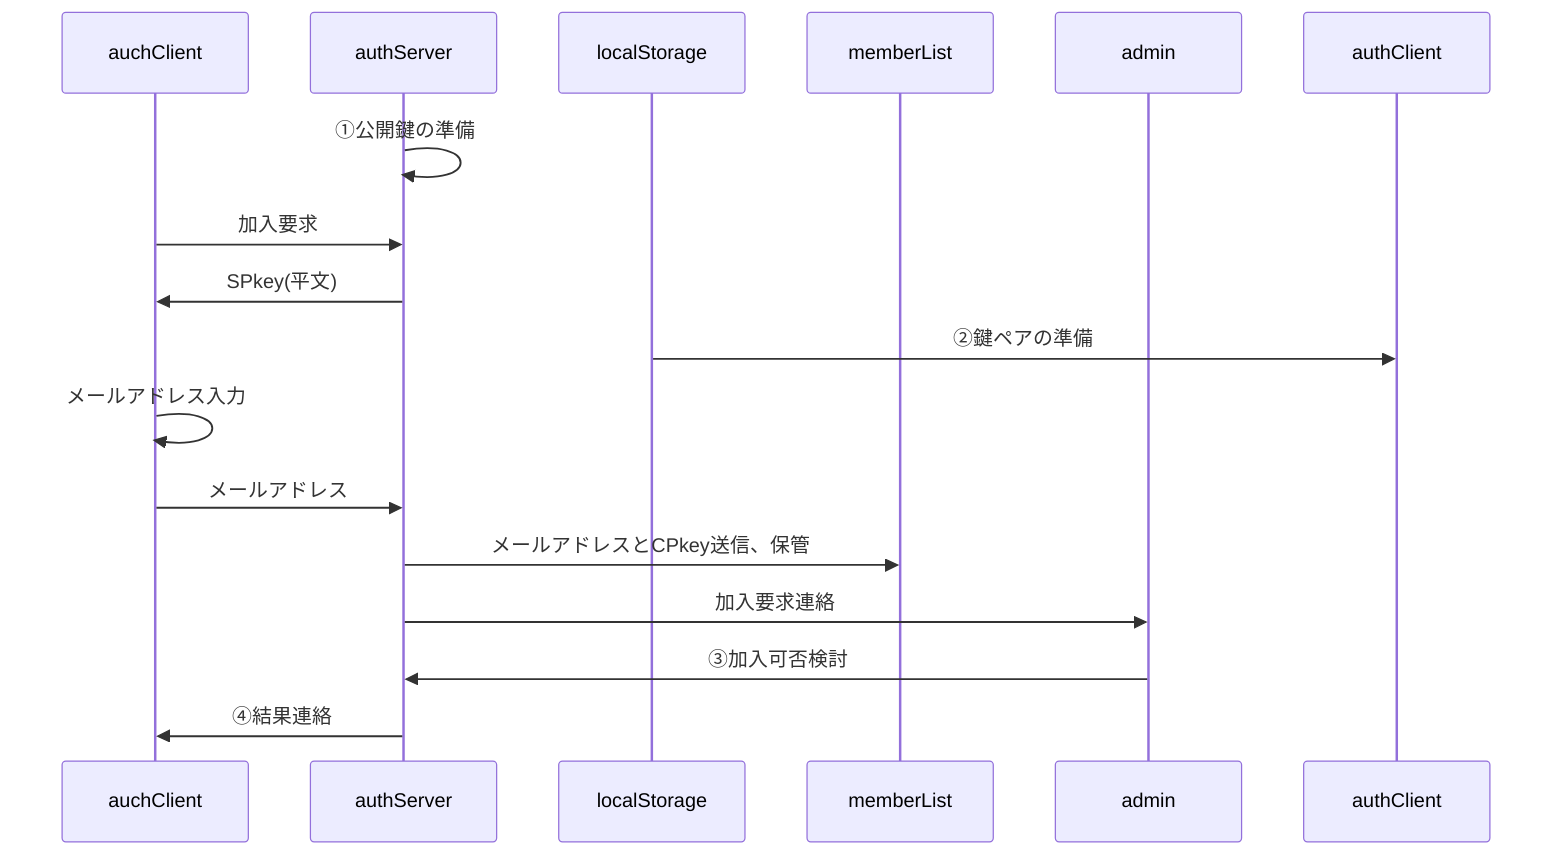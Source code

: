 sequenceDiagram
  participant auchClient
  participant authServer
  participant localStorage
  participant memberList
  participant admin

  authServer->>authServer: ①公開鍵の準備
  auchClient->>authServer: 加入要求
  authServer->>auchClient: SPkey(平文)
  localStorage->>authClient: ②鍵ペアの準備
  auchClient->>auchClient: メールアドレス入力
  auchClient->>authServer: メールアドレス
  authServer->>memberList: メールアドレスとCPkey送信、保管
  authServer->>admin: 加入要求連絡
  admin->>authServer: ③加入可否検討
  authServer->>auchClient: ④結果連絡